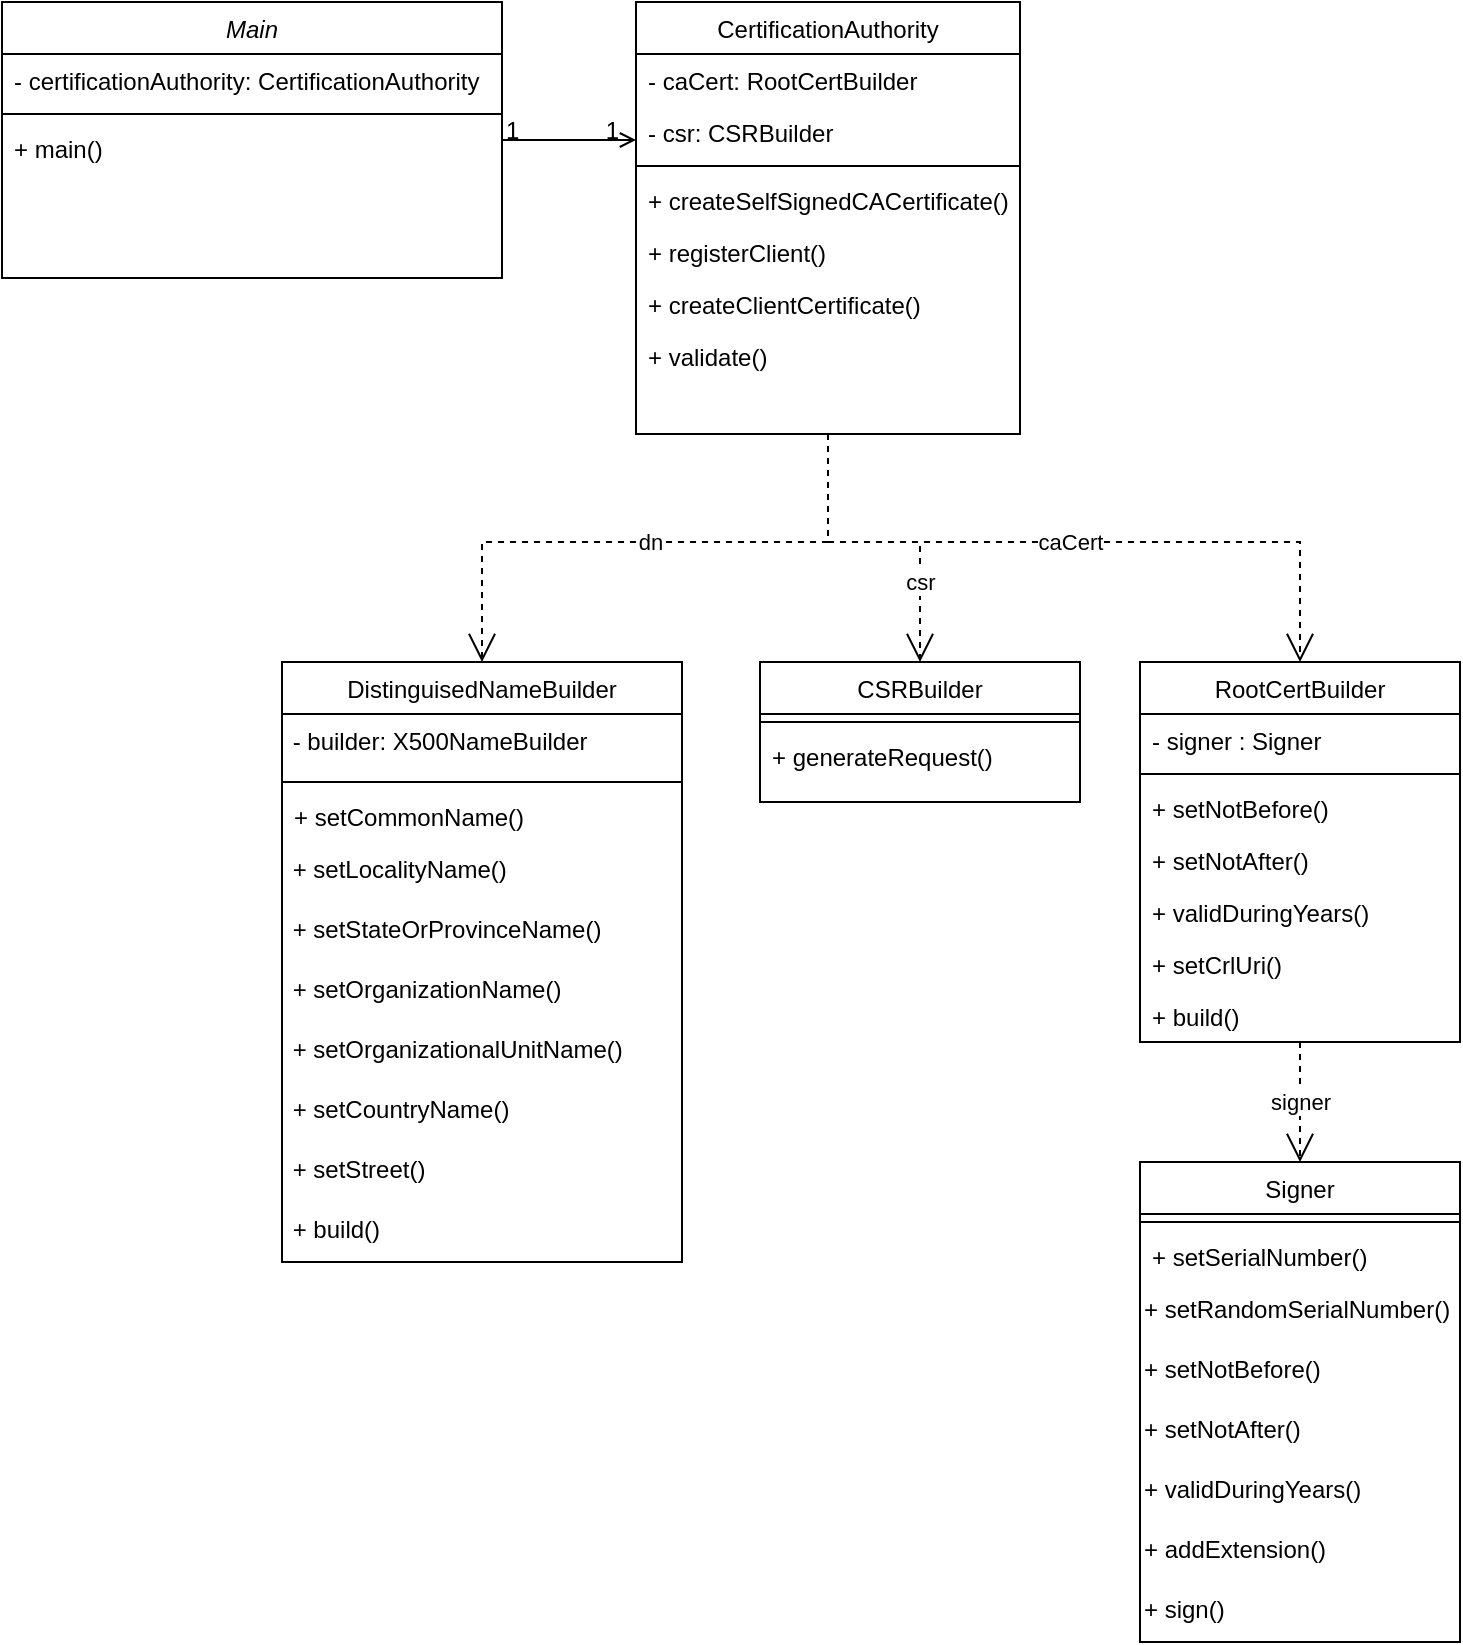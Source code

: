 <mxfile version="17.4.6" type="device"><diagram id="C5RBs43oDa-KdzZeNtuy" name="Page-1"><mxGraphModel dx="2062" dy="1094" grid="1" gridSize="10" guides="1" tooltips="1" connect="1" arrows="1" fold="1" page="1" pageScale="1" pageWidth="827" pageHeight="1169" math="0" shadow="0"><root><mxCell id="WIyWlLk6GJQsqaUBKTNV-0"/><mxCell id="WIyWlLk6GJQsqaUBKTNV-1" parent="WIyWlLk6GJQsqaUBKTNV-0"/><mxCell id="zkfFHV4jXpPFQw0GAbJ--0" value="Main" style="swimlane;fontStyle=2;align=center;verticalAlign=top;childLayout=stackLayout;horizontal=1;startSize=26;horizontalStack=0;resizeParent=1;resizeLast=0;collapsible=1;marginBottom=0;rounded=0;shadow=0;strokeWidth=1;" parent="WIyWlLk6GJQsqaUBKTNV-1" vertex="1"><mxGeometry x="30" y="40" width="250" height="138" as="geometry"><mxRectangle x="230" y="140" width="160" height="26" as="alternateBounds"/></mxGeometry></mxCell><mxCell id="zkfFHV4jXpPFQw0GAbJ--1" value="- certificationAuthority: CertificationAuthority" style="text;align=left;verticalAlign=top;spacingLeft=4;spacingRight=4;overflow=hidden;rotatable=0;points=[[0,0.5],[1,0.5]];portConstraint=eastwest;" parent="zkfFHV4jXpPFQw0GAbJ--0" vertex="1"><mxGeometry y="26" width="250" height="26" as="geometry"/></mxCell><mxCell id="zkfFHV4jXpPFQw0GAbJ--4" value="" style="line;html=1;strokeWidth=1;align=left;verticalAlign=middle;spacingTop=-1;spacingLeft=3;spacingRight=3;rotatable=0;labelPosition=right;points=[];portConstraint=eastwest;" parent="zkfFHV4jXpPFQw0GAbJ--0" vertex="1"><mxGeometry y="52" width="250" height="8" as="geometry"/></mxCell><mxCell id="zkfFHV4jXpPFQw0GAbJ--5" value="+ main()" style="text;align=left;verticalAlign=top;spacingLeft=4;spacingRight=4;overflow=hidden;rotatable=0;points=[[0,0.5],[1,0.5]];portConstraint=eastwest;" parent="zkfFHV4jXpPFQw0GAbJ--0" vertex="1"><mxGeometry y="60" width="250" height="26" as="geometry"/></mxCell><mxCell id="zkfFHV4jXpPFQw0GAbJ--13" value="RootCertBuilder" style="swimlane;fontStyle=0;align=center;verticalAlign=top;childLayout=stackLayout;horizontal=1;startSize=26;horizontalStack=0;resizeParent=1;resizeLast=0;collapsible=1;marginBottom=0;rounded=0;shadow=0;strokeWidth=1;" parent="WIyWlLk6GJQsqaUBKTNV-1" vertex="1"><mxGeometry x="599" y="370" width="160" height="190" as="geometry"><mxRectangle x="340" y="380" width="170" height="26" as="alternateBounds"/></mxGeometry></mxCell><mxCell id="ZepSi94_wtxgY_rUBG2V-26" value="- signer : Signer" style="text;align=left;verticalAlign=top;spacingLeft=4;spacingRight=4;overflow=hidden;rotatable=0;points=[[0,0.5],[1,0.5]];portConstraint=eastwest;" vertex="1" parent="zkfFHV4jXpPFQw0GAbJ--13"><mxGeometry y="26" width="160" height="26" as="geometry"/></mxCell><mxCell id="zkfFHV4jXpPFQw0GAbJ--15" value="" style="line;html=1;strokeWidth=1;align=left;verticalAlign=middle;spacingTop=-1;spacingLeft=3;spacingRight=3;rotatable=0;labelPosition=right;points=[];portConstraint=eastwest;" parent="zkfFHV4jXpPFQw0GAbJ--13" vertex="1"><mxGeometry y="52" width="160" height="8" as="geometry"/></mxCell><mxCell id="ZepSi94_wtxgY_rUBG2V-6" value="+ setNotBefore()" style="text;align=left;verticalAlign=top;spacingLeft=4;spacingRight=4;overflow=hidden;rotatable=0;points=[[0,0.5],[1,0.5]];portConstraint=eastwest;" vertex="1" parent="zkfFHV4jXpPFQw0GAbJ--13"><mxGeometry y="60" width="160" height="26" as="geometry"/></mxCell><mxCell id="ZepSi94_wtxgY_rUBG2V-7" value="+ setNotAfter()" style="text;align=left;verticalAlign=top;spacingLeft=4;spacingRight=4;overflow=hidden;rotatable=0;points=[[0,0.5],[1,0.5]];portConstraint=eastwest;" vertex="1" parent="zkfFHV4jXpPFQw0GAbJ--13"><mxGeometry y="86" width="160" height="26" as="geometry"/></mxCell><mxCell id="ZepSi94_wtxgY_rUBG2V-8" value="+ validDuringYears()" style="text;align=left;verticalAlign=top;spacingLeft=4;spacingRight=4;overflow=hidden;rotatable=0;points=[[0,0.5],[1,0.5]];portConstraint=eastwest;" vertex="1" parent="zkfFHV4jXpPFQw0GAbJ--13"><mxGeometry y="112" width="160" height="26" as="geometry"/></mxCell><mxCell id="ZepSi94_wtxgY_rUBG2V-9" value="+ setCrlUri()" style="text;align=left;verticalAlign=top;spacingLeft=4;spacingRight=4;overflow=hidden;rotatable=0;points=[[0,0.5],[1,0.5]];portConstraint=eastwest;" vertex="1" parent="zkfFHV4jXpPFQw0GAbJ--13"><mxGeometry y="138" width="160" height="26" as="geometry"/></mxCell><mxCell id="ZepSi94_wtxgY_rUBG2V-10" value="+ build()" style="text;align=left;verticalAlign=top;spacingLeft=4;spacingRight=4;overflow=hidden;rotatable=0;points=[[0,0.5],[1,0.5]];portConstraint=eastwest;" vertex="1" parent="zkfFHV4jXpPFQw0GAbJ--13"><mxGeometry y="164" width="160" height="26" as="geometry"/></mxCell><mxCell id="zkfFHV4jXpPFQw0GAbJ--17" value="CertificationAuthority" style="swimlane;fontStyle=0;align=center;verticalAlign=top;childLayout=stackLayout;horizontal=1;startSize=26;horizontalStack=0;resizeParent=1;resizeLast=0;collapsible=1;marginBottom=0;rounded=0;shadow=0;strokeWidth=1;" parent="WIyWlLk6GJQsqaUBKTNV-1" vertex="1"><mxGeometry x="347" y="40" width="192" height="216" as="geometry"><mxRectangle x="550" y="140" width="160" height="26" as="alternateBounds"/></mxGeometry></mxCell><mxCell id="ZepSi94_wtxgY_rUBG2V-27" value="- caCert: RootCertBuilder" style="text;align=left;verticalAlign=top;spacingLeft=4;spacingRight=4;overflow=hidden;rotatable=0;points=[[0,0.5],[1,0.5]];portConstraint=eastwest;" vertex="1" parent="zkfFHV4jXpPFQw0GAbJ--17"><mxGeometry y="26" width="192" height="26" as="geometry"/></mxCell><mxCell id="ZepSi94_wtxgY_rUBG2V-28" value="- csr: CSRBuilder" style="text;align=left;verticalAlign=top;spacingLeft=4;spacingRight=4;overflow=hidden;rotatable=0;points=[[0,0.5],[1,0.5]];portConstraint=eastwest;" vertex="1" parent="zkfFHV4jXpPFQw0GAbJ--17"><mxGeometry y="52" width="192" height="26" as="geometry"/></mxCell><mxCell id="zkfFHV4jXpPFQw0GAbJ--23" value="" style="line;html=1;strokeWidth=1;align=left;verticalAlign=middle;spacingTop=-1;spacingLeft=3;spacingRight=3;rotatable=0;labelPosition=right;points=[];portConstraint=eastwest;" parent="zkfFHV4jXpPFQw0GAbJ--17" vertex="1"><mxGeometry y="78" width="192" height="8" as="geometry"/></mxCell><mxCell id="zkfFHV4jXpPFQw0GAbJ--24" value="+ createSelfSignedCACertificate()&#10;" style="text;align=left;verticalAlign=top;spacingLeft=4;spacingRight=4;overflow=hidden;rotatable=0;points=[[0,0.5],[1,0.5]];portConstraint=eastwest;" parent="zkfFHV4jXpPFQw0GAbJ--17" vertex="1"><mxGeometry y="86" width="192" height="26" as="geometry"/></mxCell><mxCell id="zkfFHV4jXpPFQw0GAbJ--25" value="+ registerClient()" style="text;align=left;verticalAlign=top;spacingLeft=4;spacingRight=4;overflow=hidden;rotatable=0;points=[[0,0.5],[1,0.5]];portConstraint=eastwest;" parent="zkfFHV4jXpPFQw0GAbJ--17" vertex="1"><mxGeometry y="112" width="192" height="26" as="geometry"/></mxCell><mxCell id="ZepSi94_wtxgY_rUBG2V-1" value="+ createClientCertificate()" style="text;align=left;verticalAlign=top;spacingLeft=4;spacingRight=4;overflow=hidden;rotatable=0;points=[[0,0.5],[1,0.5]];portConstraint=eastwest;" vertex="1" parent="zkfFHV4jXpPFQw0GAbJ--17"><mxGeometry y="138" width="192" height="26" as="geometry"/></mxCell><mxCell id="ZepSi94_wtxgY_rUBG2V-2" value="+ validate()" style="text;align=left;verticalAlign=top;spacingLeft=4;spacingRight=4;overflow=hidden;rotatable=0;points=[[0,0.5],[1,0.5]];portConstraint=eastwest;" vertex="1" parent="zkfFHV4jXpPFQw0GAbJ--17"><mxGeometry y="164" width="192" height="26" as="geometry"/></mxCell><mxCell id="zkfFHV4jXpPFQw0GAbJ--26" value="" style="endArrow=open;shadow=0;strokeWidth=1;rounded=0;endFill=1;edgeStyle=elbowEdgeStyle;elbow=vertical;" parent="WIyWlLk6GJQsqaUBKTNV-1" source="zkfFHV4jXpPFQw0GAbJ--0" target="zkfFHV4jXpPFQw0GAbJ--17" edge="1"><mxGeometry x="0.5" y="41" relative="1" as="geometry"><mxPoint x="280" y="112" as="sourcePoint"/><mxPoint x="440" y="112" as="targetPoint"/><mxPoint x="-40" y="32" as="offset"/></mxGeometry></mxCell><mxCell id="zkfFHV4jXpPFQw0GAbJ--27" value="1" style="resizable=0;align=left;verticalAlign=bottom;labelBackgroundColor=none;fontSize=12;" parent="zkfFHV4jXpPFQw0GAbJ--26" connectable="0" vertex="1"><mxGeometry x="-1" relative="1" as="geometry"><mxPoint y="4" as="offset"/></mxGeometry></mxCell><mxCell id="zkfFHV4jXpPFQw0GAbJ--28" value="1" style="resizable=0;align=right;verticalAlign=bottom;labelBackgroundColor=none;fontSize=12;" parent="zkfFHV4jXpPFQw0GAbJ--26" connectable="0" vertex="1"><mxGeometry x="1" relative="1" as="geometry"><mxPoint x="-7" y="4" as="offset"/></mxGeometry></mxCell><mxCell id="ZepSi94_wtxgY_rUBG2V-4" value="caCert" style="endArrow=open;endSize=12;dashed=1;html=1;rounded=0;exitX=0.5;exitY=1;exitDx=0;exitDy=0;entryX=0.5;entryY=0;entryDx=0;entryDy=0;" edge="1" parent="WIyWlLk6GJQsqaUBKTNV-1" source="zkfFHV4jXpPFQw0GAbJ--17" target="zkfFHV4jXpPFQw0GAbJ--13"><mxGeometry width="160" relative="1" as="geometry"><mxPoint x="309" y="300" as="sourcePoint"/><mxPoint x="429" y="360" as="targetPoint"/><Array as="points"><mxPoint x="443" y="310"/><mxPoint x="679" y="310"/></Array></mxGeometry></mxCell><mxCell id="ZepSi94_wtxgY_rUBG2V-11" value="CSRBuilder" style="swimlane;fontStyle=0;align=center;verticalAlign=top;childLayout=stackLayout;horizontal=1;startSize=26;horizontalStack=0;resizeParent=1;resizeLast=0;collapsible=1;marginBottom=0;rounded=0;shadow=0;strokeWidth=1;" vertex="1" parent="WIyWlLk6GJQsqaUBKTNV-1"><mxGeometry x="409" y="370" width="160" height="70" as="geometry"><mxRectangle x="340" y="380" width="170" height="26" as="alternateBounds"/></mxGeometry></mxCell><mxCell id="ZepSi94_wtxgY_rUBG2V-13" value="" style="line;html=1;strokeWidth=1;align=left;verticalAlign=middle;spacingTop=-1;spacingLeft=3;spacingRight=3;rotatable=0;labelPosition=right;points=[];portConstraint=eastwest;" vertex="1" parent="ZepSi94_wtxgY_rUBG2V-11"><mxGeometry y="26" width="160" height="8" as="geometry"/></mxCell><mxCell id="ZepSi94_wtxgY_rUBG2V-14" value="+ generateRequest()" style="text;align=left;verticalAlign=top;spacingLeft=4;spacingRight=4;overflow=hidden;rotatable=0;points=[[0,0.5],[1,0.5]];portConstraint=eastwest;" vertex="1" parent="ZepSi94_wtxgY_rUBG2V-11"><mxGeometry y="34" width="160" height="26" as="geometry"/></mxCell><mxCell id="ZepSi94_wtxgY_rUBG2V-20" value="csr" style="endArrow=open;endSize=12;dashed=1;html=1;rounded=0;exitX=0.5;exitY=1;exitDx=0;exitDy=0;entryX=0.5;entryY=0;entryDx=0;entryDy=0;" edge="1" parent="WIyWlLk6GJQsqaUBKTNV-1" source="zkfFHV4jXpPFQw0GAbJ--17" target="ZepSi94_wtxgY_rUBG2V-11"><mxGeometry x="0.5" width="160" relative="1" as="geometry"><mxPoint x="269" y="360" as="sourcePoint"/><mxPoint x="429" y="360" as="targetPoint"/><Array as="points"><mxPoint x="443" y="310"/><mxPoint x="489" y="310"/></Array><mxPoint as="offset"/></mxGeometry></mxCell><mxCell id="ZepSi94_wtxgY_rUBG2V-21" value="Signer" style="swimlane;fontStyle=0;align=center;verticalAlign=top;childLayout=stackLayout;horizontal=1;startSize=26;horizontalStack=0;resizeParent=1;resizeLast=0;collapsible=1;marginBottom=0;rounded=0;shadow=0;strokeWidth=1;" vertex="1" parent="WIyWlLk6GJQsqaUBKTNV-1"><mxGeometry x="599" y="620" width="160" height="240" as="geometry"><mxRectangle x="340" y="380" width="170" height="26" as="alternateBounds"/></mxGeometry></mxCell><mxCell id="ZepSi94_wtxgY_rUBG2V-22" value="" style="line;html=1;strokeWidth=1;align=left;verticalAlign=middle;spacingTop=-1;spacingLeft=3;spacingRight=3;rotatable=0;labelPosition=right;points=[];portConstraint=eastwest;" vertex="1" parent="ZepSi94_wtxgY_rUBG2V-21"><mxGeometry y="26" width="160" height="8" as="geometry"/></mxCell><mxCell id="ZepSi94_wtxgY_rUBG2V-23" value="+ setSerialNumber()" style="text;align=left;verticalAlign=top;spacingLeft=4;spacingRight=4;overflow=hidden;rotatable=0;points=[[0,0.5],[1,0.5]];portConstraint=eastwest;" vertex="1" parent="ZepSi94_wtxgY_rUBG2V-21"><mxGeometry y="34" width="160" height="26" as="geometry"/></mxCell><mxCell id="ZepSi94_wtxgY_rUBG2V-29" value="+ setRandomSerialNumber()" style="text;whiteSpace=wrap;html=1;" vertex="1" parent="ZepSi94_wtxgY_rUBG2V-21"><mxGeometry y="60" width="160" height="30" as="geometry"/></mxCell><mxCell id="ZepSi94_wtxgY_rUBG2V-30" value="+ setNotBefore()" style="text;whiteSpace=wrap;html=1;" vertex="1" parent="ZepSi94_wtxgY_rUBG2V-21"><mxGeometry y="90" width="160" height="30" as="geometry"/></mxCell><mxCell id="ZepSi94_wtxgY_rUBG2V-31" value="+ setNotAfter()" style="text;whiteSpace=wrap;html=1;" vertex="1" parent="ZepSi94_wtxgY_rUBG2V-21"><mxGeometry y="120" width="160" height="30" as="geometry"/></mxCell><mxCell id="ZepSi94_wtxgY_rUBG2V-32" value="+ validDuringYears()" style="text;whiteSpace=wrap;html=1;" vertex="1" parent="ZepSi94_wtxgY_rUBG2V-21"><mxGeometry y="150" width="160" height="30" as="geometry"/></mxCell><mxCell id="ZepSi94_wtxgY_rUBG2V-33" value="+ addExtension()" style="text;whiteSpace=wrap;html=1;" vertex="1" parent="ZepSi94_wtxgY_rUBG2V-21"><mxGeometry y="180" width="160" height="30" as="geometry"/></mxCell><mxCell id="ZepSi94_wtxgY_rUBG2V-34" value="+ sign()" style="text;whiteSpace=wrap;html=1;" vertex="1" parent="ZepSi94_wtxgY_rUBG2V-21"><mxGeometry y="210" width="160" height="30" as="geometry"/></mxCell><mxCell id="ZepSi94_wtxgY_rUBG2V-24" value="signer" style="endArrow=open;endSize=12;dashed=1;html=1;rounded=0;exitX=0.5;exitY=1;exitDx=0;exitDy=0;entryX=0.5;entryY=0;entryDx=0;entryDy=0;" edge="1" parent="WIyWlLk6GJQsqaUBKTNV-1" source="zkfFHV4jXpPFQw0GAbJ--13" target="ZepSi94_wtxgY_rUBG2V-21"><mxGeometry width="160" relative="1" as="geometry"><mxPoint x="269" y="360" as="sourcePoint"/><mxPoint x="429" y="360" as="targetPoint"/><Array as="points"/></mxGeometry></mxCell><mxCell id="ZepSi94_wtxgY_rUBG2V-36" value="DistinguisedNameBuilder" style="swimlane;fontStyle=0;align=center;verticalAlign=top;childLayout=stackLayout;horizontal=1;startSize=26;horizontalStack=0;resizeParent=1;resizeLast=0;collapsible=1;marginBottom=0;rounded=0;shadow=0;strokeWidth=1;" vertex="1" parent="WIyWlLk6GJQsqaUBKTNV-1"><mxGeometry x="170" y="370" width="200" height="300" as="geometry"><mxRectangle x="340" y="380" width="170" height="26" as="alternateBounds"/></mxGeometry></mxCell><mxCell id="ZepSi94_wtxgY_rUBG2V-47" value="&amp;nbsp;- builder:&amp;nbsp;X500NameBuilder" style="text;whiteSpace=wrap;html=1;" vertex="1" parent="ZepSi94_wtxgY_rUBG2V-36"><mxGeometry y="26" width="200" height="30" as="geometry"/></mxCell><mxCell id="ZepSi94_wtxgY_rUBG2V-37" value="" style="line;html=1;strokeWidth=1;align=left;verticalAlign=middle;spacingTop=-1;spacingLeft=3;spacingRight=3;rotatable=0;labelPosition=right;points=[];portConstraint=eastwest;" vertex="1" parent="ZepSi94_wtxgY_rUBG2V-36"><mxGeometry y="56" width="200" height="8" as="geometry"/></mxCell><mxCell id="ZepSi94_wtxgY_rUBG2V-38" value="+ setCommonName()" style="text;align=left;verticalAlign=top;spacingLeft=4;spacingRight=4;overflow=hidden;rotatable=0;points=[[0,0.5],[1,0.5]];portConstraint=eastwest;" vertex="1" parent="ZepSi94_wtxgY_rUBG2V-36"><mxGeometry y="64" width="200" height="26" as="geometry"/></mxCell><mxCell id="ZepSi94_wtxgY_rUBG2V-40" value="&amp;nbsp;+ setLocalityName()" style="text;whiteSpace=wrap;html=1;" vertex="1" parent="ZepSi94_wtxgY_rUBG2V-36"><mxGeometry y="90" width="200" height="30" as="geometry"/></mxCell><mxCell id="ZepSi94_wtxgY_rUBG2V-41" value="&amp;nbsp;+ setStateOrProvinceName()" style="text;whiteSpace=wrap;html=1;" vertex="1" parent="ZepSi94_wtxgY_rUBG2V-36"><mxGeometry y="120" width="200" height="30" as="geometry"/></mxCell><mxCell id="ZepSi94_wtxgY_rUBG2V-42" value="&amp;nbsp;+ setOrganizationName()" style="text;whiteSpace=wrap;html=1;" vertex="1" parent="ZepSi94_wtxgY_rUBG2V-36"><mxGeometry y="150" width="200" height="30" as="geometry"/></mxCell><mxCell id="ZepSi94_wtxgY_rUBG2V-43" value="&amp;nbsp;+ setOrganizationalUnitName()" style="text;whiteSpace=wrap;html=1;" vertex="1" parent="ZepSi94_wtxgY_rUBG2V-36"><mxGeometry y="180" width="200" height="30" as="geometry"/></mxCell><mxCell id="ZepSi94_wtxgY_rUBG2V-44" value="&amp;nbsp;+ setCountryName()" style="text;whiteSpace=wrap;html=1;" vertex="1" parent="ZepSi94_wtxgY_rUBG2V-36"><mxGeometry y="210" width="200" height="30" as="geometry"/></mxCell><mxCell id="ZepSi94_wtxgY_rUBG2V-45" value="&amp;nbsp;+ setStreet()" style="text;whiteSpace=wrap;html=1;" vertex="1" parent="ZepSi94_wtxgY_rUBG2V-36"><mxGeometry y="240" width="200" height="30" as="geometry"/></mxCell><mxCell id="ZepSi94_wtxgY_rUBG2V-46" value="&amp;nbsp;+ build()" style="text;whiteSpace=wrap;html=1;" vertex="1" parent="ZepSi94_wtxgY_rUBG2V-36"><mxGeometry y="270" width="200" height="30" as="geometry"/></mxCell><mxCell id="ZepSi94_wtxgY_rUBG2V-39" value="dn" style="endArrow=open;endSize=12;dashed=1;html=1;rounded=0;exitX=0.5;exitY=1;exitDx=0;exitDy=0;entryX=0.5;entryY=0;entryDx=0;entryDy=0;" edge="1" parent="WIyWlLk6GJQsqaUBKTNV-1" source="zkfFHV4jXpPFQw0GAbJ--17" target="ZepSi94_wtxgY_rUBG2V-36"><mxGeometry width="160" relative="1" as="geometry"><mxPoint x="330" y="460" as="sourcePoint"/><mxPoint x="490" y="460" as="targetPoint"/><Array as="points"><mxPoint x="443" y="310"/><mxPoint x="270" y="310"/></Array></mxGeometry></mxCell></root></mxGraphModel></diagram></mxfile>